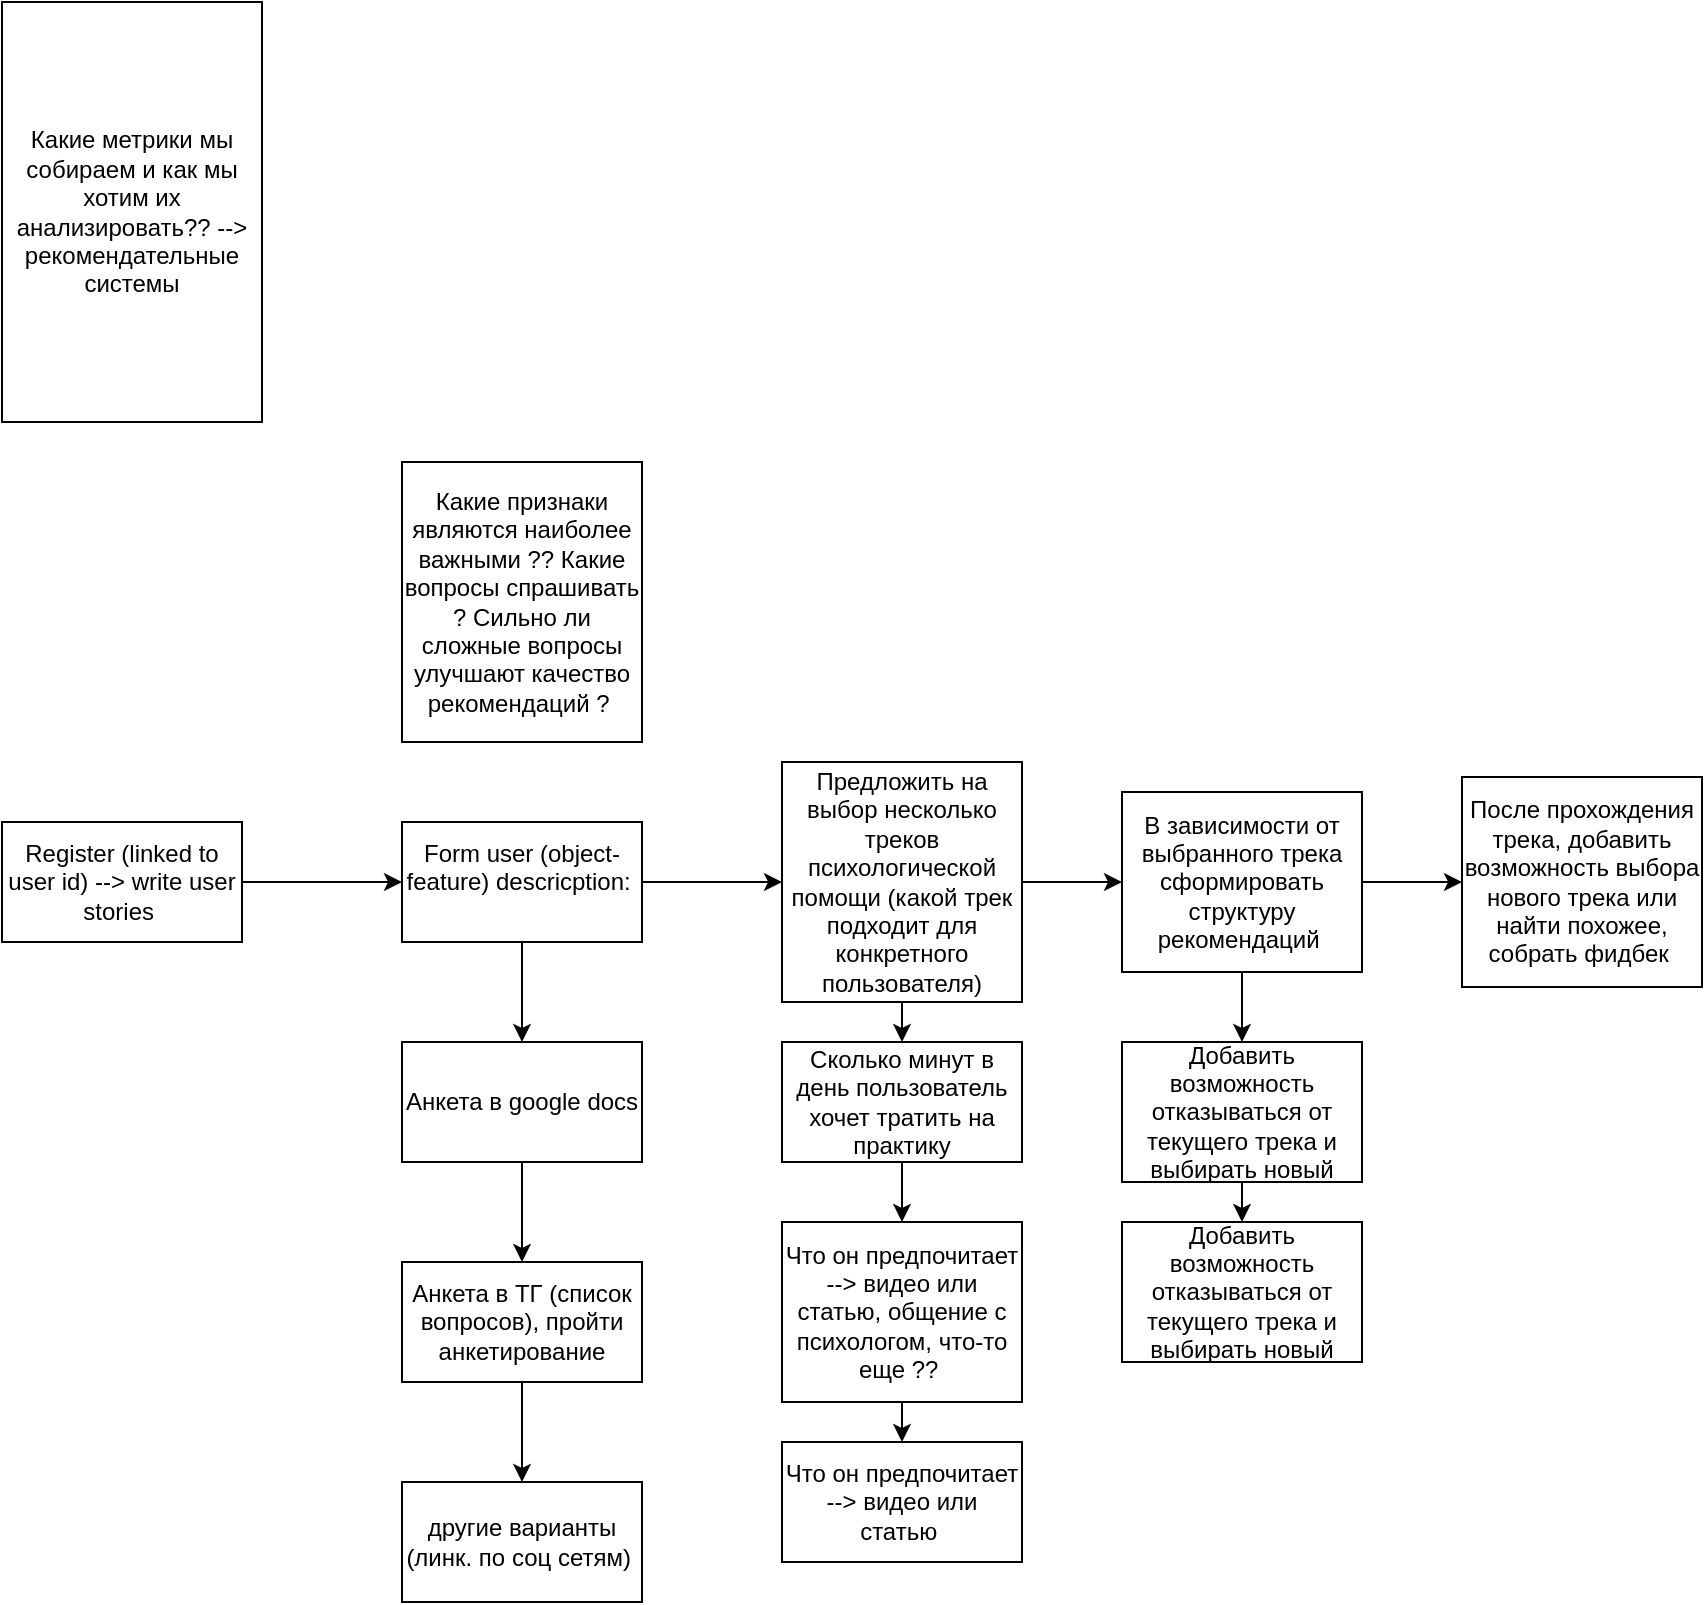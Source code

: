 <mxfile version="20.4.0" type="github">
  <diagram id="YrT273F_2jcsZkY_zvez" name="Page-1">
    <mxGraphModel dx="1228" dy="1783" grid="1" gridSize="10" guides="1" tooltips="1" connect="1" arrows="1" fold="1" page="1" pageScale="1" pageWidth="827" pageHeight="1169" math="0" shadow="0">
      <root>
        <mxCell id="0" />
        <mxCell id="1" parent="0" />
        <mxCell id="181VS7PO-LBfEjY6JASZ-18" style="edgeStyle=orthogonalEdgeStyle;rounded=0;orthogonalLoop=1;jettySize=auto;html=1;entryX=0;entryY=0.5;entryDx=0;entryDy=0;" edge="1" parent="1" source="181VS7PO-LBfEjY6JASZ-1" target="181VS7PO-LBfEjY6JASZ-2">
          <mxGeometry relative="1" as="geometry" />
        </mxCell>
        <mxCell id="181VS7PO-LBfEjY6JASZ-1" value="Register (linked to user id) --&amp;gt; write user stories&amp;nbsp;" style="rounded=0;whiteSpace=wrap;html=1;" vertex="1" parent="1">
          <mxGeometry x="120" y="320" width="120" height="60" as="geometry" />
        </mxCell>
        <mxCell id="181VS7PO-LBfEjY6JASZ-9" style="edgeStyle=orthogonalEdgeStyle;rounded=0;orthogonalLoop=1;jettySize=auto;html=1;exitX=0.5;exitY=1;exitDx=0;exitDy=0;entryX=0.5;entryY=0;entryDx=0;entryDy=0;" edge="1" parent="1" source="181VS7PO-LBfEjY6JASZ-2" target="181VS7PO-LBfEjY6JASZ-4">
          <mxGeometry relative="1" as="geometry" />
        </mxCell>
        <mxCell id="181VS7PO-LBfEjY6JASZ-19" style="edgeStyle=orthogonalEdgeStyle;rounded=0;orthogonalLoop=1;jettySize=auto;html=1;entryX=0;entryY=0.5;entryDx=0;entryDy=0;" edge="1" parent="1" source="181VS7PO-LBfEjY6JASZ-2" target="181VS7PO-LBfEjY6JASZ-3">
          <mxGeometry relative="1" as="geometry" />
        </mxCell>
        <mxCell id="181VS7PO-LBfEjY6JASZ-2" value="Form user (object-feature) descricption:&amp;nbsp;&lt;br&gt;&amp;nbsp;" style="rounded=0;whiteSpace=wrap;html=1;" vertex="1" parent="1">
          <mxGeometry x="320" y="320" width="120" height="60" as="geometry" />
        </mxCell>
        <mxCell id="181VS7PO-LBfEjY6JASZ-20" style="edgeStyle=orthogonalEdgeStyle;rounded=0;orthogonalLoop=1;jettySize=auto;html=1;exitX=1;exitY=0.5;exitDx=0;exitDy=0;entryX=0;entryY=0.5;entryDx=0;entryDy=0;" edge="1" parent="1" source="181VS7PO-LBfEjY6JASZ-3" target="181VS7PO-LBfEjY6JASZ-11">
          <mxGeometry relative="1" as="geometry" />
        </mxCell>
        <mxCell id="181VS7PO-LBfEjY6JASZ-22" style="edgeStyle=orthogonalEdgeStyle;rounded=0;orthogonalLoop=1;jettySize=auto;html=1;exitX=0.5;exitY=1;exitDx=0;exitDy=0;entryX=0.5;entryY=0;entryDx=0;entryDy=0;" edge="1" parent="1" source="181VS7PO-LBfEjY6JASZ-3" target="181VS7PO-LBfEjY6JASZ-12">
          <mxGeometry relative="1" as="geometry" />
        </mxCell>
        <mxCell id="181VS7PO-LBfEjY6JASZ-3" value="Предложить на выбор несколько треков психологической помощи (какой трек подходит для конкретного пользователя)" style="rounded=0;whiteSpace=wrap;html=1;" vertex="1" parent="1">
          <mxGeometry x="510" y="290" width="120" height="120" as="geometry" />
        </mxCell>
        <mxCell id="181VS7PO-LBfEjY6JASZ-6" value="" style="edgeStyle=orthogonalEdgeStyle;rounded=0;orthogonalLoop=1;jettySize=auto;html=1;" edge="1" parent="1" source="181VS7PO-LBfEjY6JASZ-4" target="181VS7PO-LBfEjY6JASZ-5">
          <mxGeometry relative="1" as="geometry" />
        </mxCell>
        <mxCell id="181VS7PO-LBfEjY6JASZ-4" value="Анкета в google docs" style="rounded=0;whiteSpace=wrap;html=1;" vertex="1" parent="1">
          <mxGeometry x="320" y="430" width="120" height="60" as="geometry" />
        </mxCell>
        <mxCell id="181VS7PO-LBfEjY6JASZ-8" style="edgeStyle=orthogonalEdgeStyle;rounded=0;orthogonalLoop=1;jettySize=auto;html=1;exitX=0.5;exitY=1;exitDx=0;exitDy=0;entryX=0.5;entryY=0;entryDx=0;entryDy=0;" edge="1" parent="1" source="181VS7PO-LBfEjY6JASZ-5" target="181VS7PO-LBfEjY6JASZ-7">
          <mxGeometry relative="1" as="geometry" />
        </mxCell>
        <mxCell id="181VS7PO-LBfEjY6JASZ-5" value="Анкета в ТГ (список вопросов), пройти анкетирование" style="rounded=0;whiteSpace=wrap;html=1;" vertex="1" parent="1">
          <mxGeometry x="320" y="540" width="120" height="60" as="geometry" />
        </mxCell>
        <mxCell id="181VS7PO-LBfEjY6JASZ-7" value="другие варианты (линк. по соц сетям)&amp;nbsp;" style="rounded=0;whiteSpace=wrap;html=1;" vertex="1" parent="1">
          <mxGeometry x="320" y="650" width="120" height="60" as="geometry" />
        </mxCell>
        <mxCell id="181VS7PO-LBfEjY6JASZ-10" value="Какие признаки являются наиболее важными ?? Какие вопросы спрашивать ? Сильно ли сложные вопросы улучшают качество рекомендаций ?&amp;nbsp;" style="rounded=0;whiteSpace=wrap;html=1;" vertex="1" parent="1">
          <mxGeometry x="320" y="140" width="120" height="140" as="geometry" />
        </mxCell>
        <mxCell id="181VS7PO-LBfEjY6JASZ-21" style="edgeStyle=orthogonalEdgeStyle;rounded=0;orthogonalLoop=1;jettySize=auto;html=1;entryX=0;entryY=0.5;entryDx=0;entryDy=0;" edge="1" parent="1" source="181VS7PO-LBfEjY6JASZ-11" target="181VS7PO-LBfEjY6JASZ-17">
          <mxGeometry relative="1" as="geometry" />
        </mxCell>
        <mxCell id="181VS7PO-LBfEjY6JASZ-25" style="edgeStyle=orthogonalEdgeStyle;rounded=0;orthogonalLoop=1;jettySize=auto;html=1;exitX=0.5;exitY=1;exitDx=0;exitDy=0;entryX=0.5;entryY=0;entryDx=0;entryDy=0;" edge="1" parent="1" source="181VS7PO-LBfEjY6JASZ-11" target="181VS7PO-LBfEjY6JASZ-15">
          <mxGeometry relative="1" as="geometry" />
        </mxCell>
        <mxCell id="181VS7PO-LBfEjY6JASZ-11" value="В зависимости от выбранного трека сформировать структуру рекомендаций&amp;nbsp;" style="rounded=0;whiteSpace=wrap;html=1;" vertex="1" parent="1">
          <mxGeometry x="680" y="305" width="120" height="90" as="geometry" />
        </mxCell>
        <mxCell id="181VS7PO-LBfEjY6JASZ-23" style="edgeStyle=orthogonalEdgeStyle;rounded=0;orthogonalLoop=1;jettySize=auto;html=1;exitX=0.5;exitY=1;exitDx=0;exitDy=0;entryX=0.5;entryY=0;entryDx=0;entryDy=0;" edge="1" parent="1" source="181VS7PO-LBfEjY6JASZ-12" target="181VS7PO-LBfEjY6JASZ-13">
          <mxGeometry relative="1" as="geometry" />
        </mxCell>
        <mxCell id="181VS7PO-LBfEjY6JASZ-12" value="Сколько минут в день пользователь хочет тратить на практику" style="rounded=0;whiteSpace=wrap;html=1;" vertex="1" parent="1">
          <mxGeometry x="510" y="430" width="120" height="60" as="geometry" />
        </mxCell>
        <mxCell id="181VS7PO-LBfEjY6JASZ-24" style="edgeStyle=orthogonalEdgeStyle;rounded=0;orthogonalLoop=1;jettySize=auto;html=1;exitX=0.5;exitY=1;exitDx=0;exitDy=0;entryX=0.5;entryY=0;entryDx=0;entryDy=0;" edge="1" parent="1" source="181VS7PO-LBfEjY6JASZ-13" target="181VS7PO-LBfEjY6JASZ-14">
          <mxGeometry relative="1" as="geometry" />
        </mxCell>
        <mxCell id="181VS7PO-LBfEjY6JASZ-13" value="Что он предпочитает --&amp;gt; видео или статью, общение с психологом, что-то еще ??&amp;nbsp;" style="rounded=0;whiteSpace=wrap;html=1;" vertex="1" parent="1">
          <mxGeometry x="510" y="520" width="120" height="90" as="geometry" />
        </mxCell>
        <mxCell id="181VS7PO-LBfEjY6JASZ-14" value="Что он предпочитает --&amp;gt; видео или статью&amp;nbsp;" style="rounded=0;whiteSpace=wrap;html=1;" vertex="1" parent="1">
          <mxGeometry x="510" y="630" width="120" height="60" as="geometry" />
        </mxCell>
        <mxCell id="181VS7PO-LBfEjY6JASZ-26" style="edgeStyle=orthogonalEdgeStyle;rounded=0;orthogonalLoop=1;jettySize=auto;html=1;exitX=0.5;exitY=1;exitDx=0;exitDy=0;entryX=0.5;entryY=0;entryDx=0;entryDy=0;" edge="1" parent="1" source="181VS7PO-LBfEjY6JASZ-15" target="181VS7PO-LBfEjY6JASZ-16">
          <mxGeometry relative="1" as="geometry" />
        </mxCell>
        <mxCell id="181VS7PO-LBfEjY6JASZ-15" value="Добавить возможность отказываться от текущего трека и выбирать новый" style="rounded=0;whiteSpace=wrap;html=1;" vertex="1" parent="1">
          <mxGeometry x="680" y="430" width="120" height="70" as="geometry" />
        </mxCell>
        <mxCell id="181VS7PO-LBfEjY6JASZ-16" value="Добавить возможность отказываться от текущего трека и выбирать новый" style="rounded=0;whiteSpace=wrap;html=1;" vertex="1" parent="1">
          <mxGeometry x="680" y="520" width="120" height="70" as="geometry" />
        </mxCell>
        <mxCell id="181VS7PO-LBfEjY6JASZ-17" value="После прохождения трека, добавить возможность выбора нового трека или найти похожее, собрать фидбек&amp;nbsp;" style="rounded=0;whiteSpace=wrap;html=1;" vertex="1" parent="1">
          <mxGeometry x="850" y="297.5" width="120" height="105" as="geometry" />
        </mxCell>
        <mxCell id="181VS7PO-LBfEjY6JASZ-27" value="Какие метрики мы собираем и как мы хотим их анализировать?? --&amp;gt; рекомендательные системы" style="rounded=0;whiteSpace=wrap;html=1;" vertex="1" parent="1">
          <mxGeometry x="120" y="-90" width="130" height="210" as="geometry" />
        </mxCell>
      </root>
    </mxGraphModel>
  </diagram>
</mxfile>
